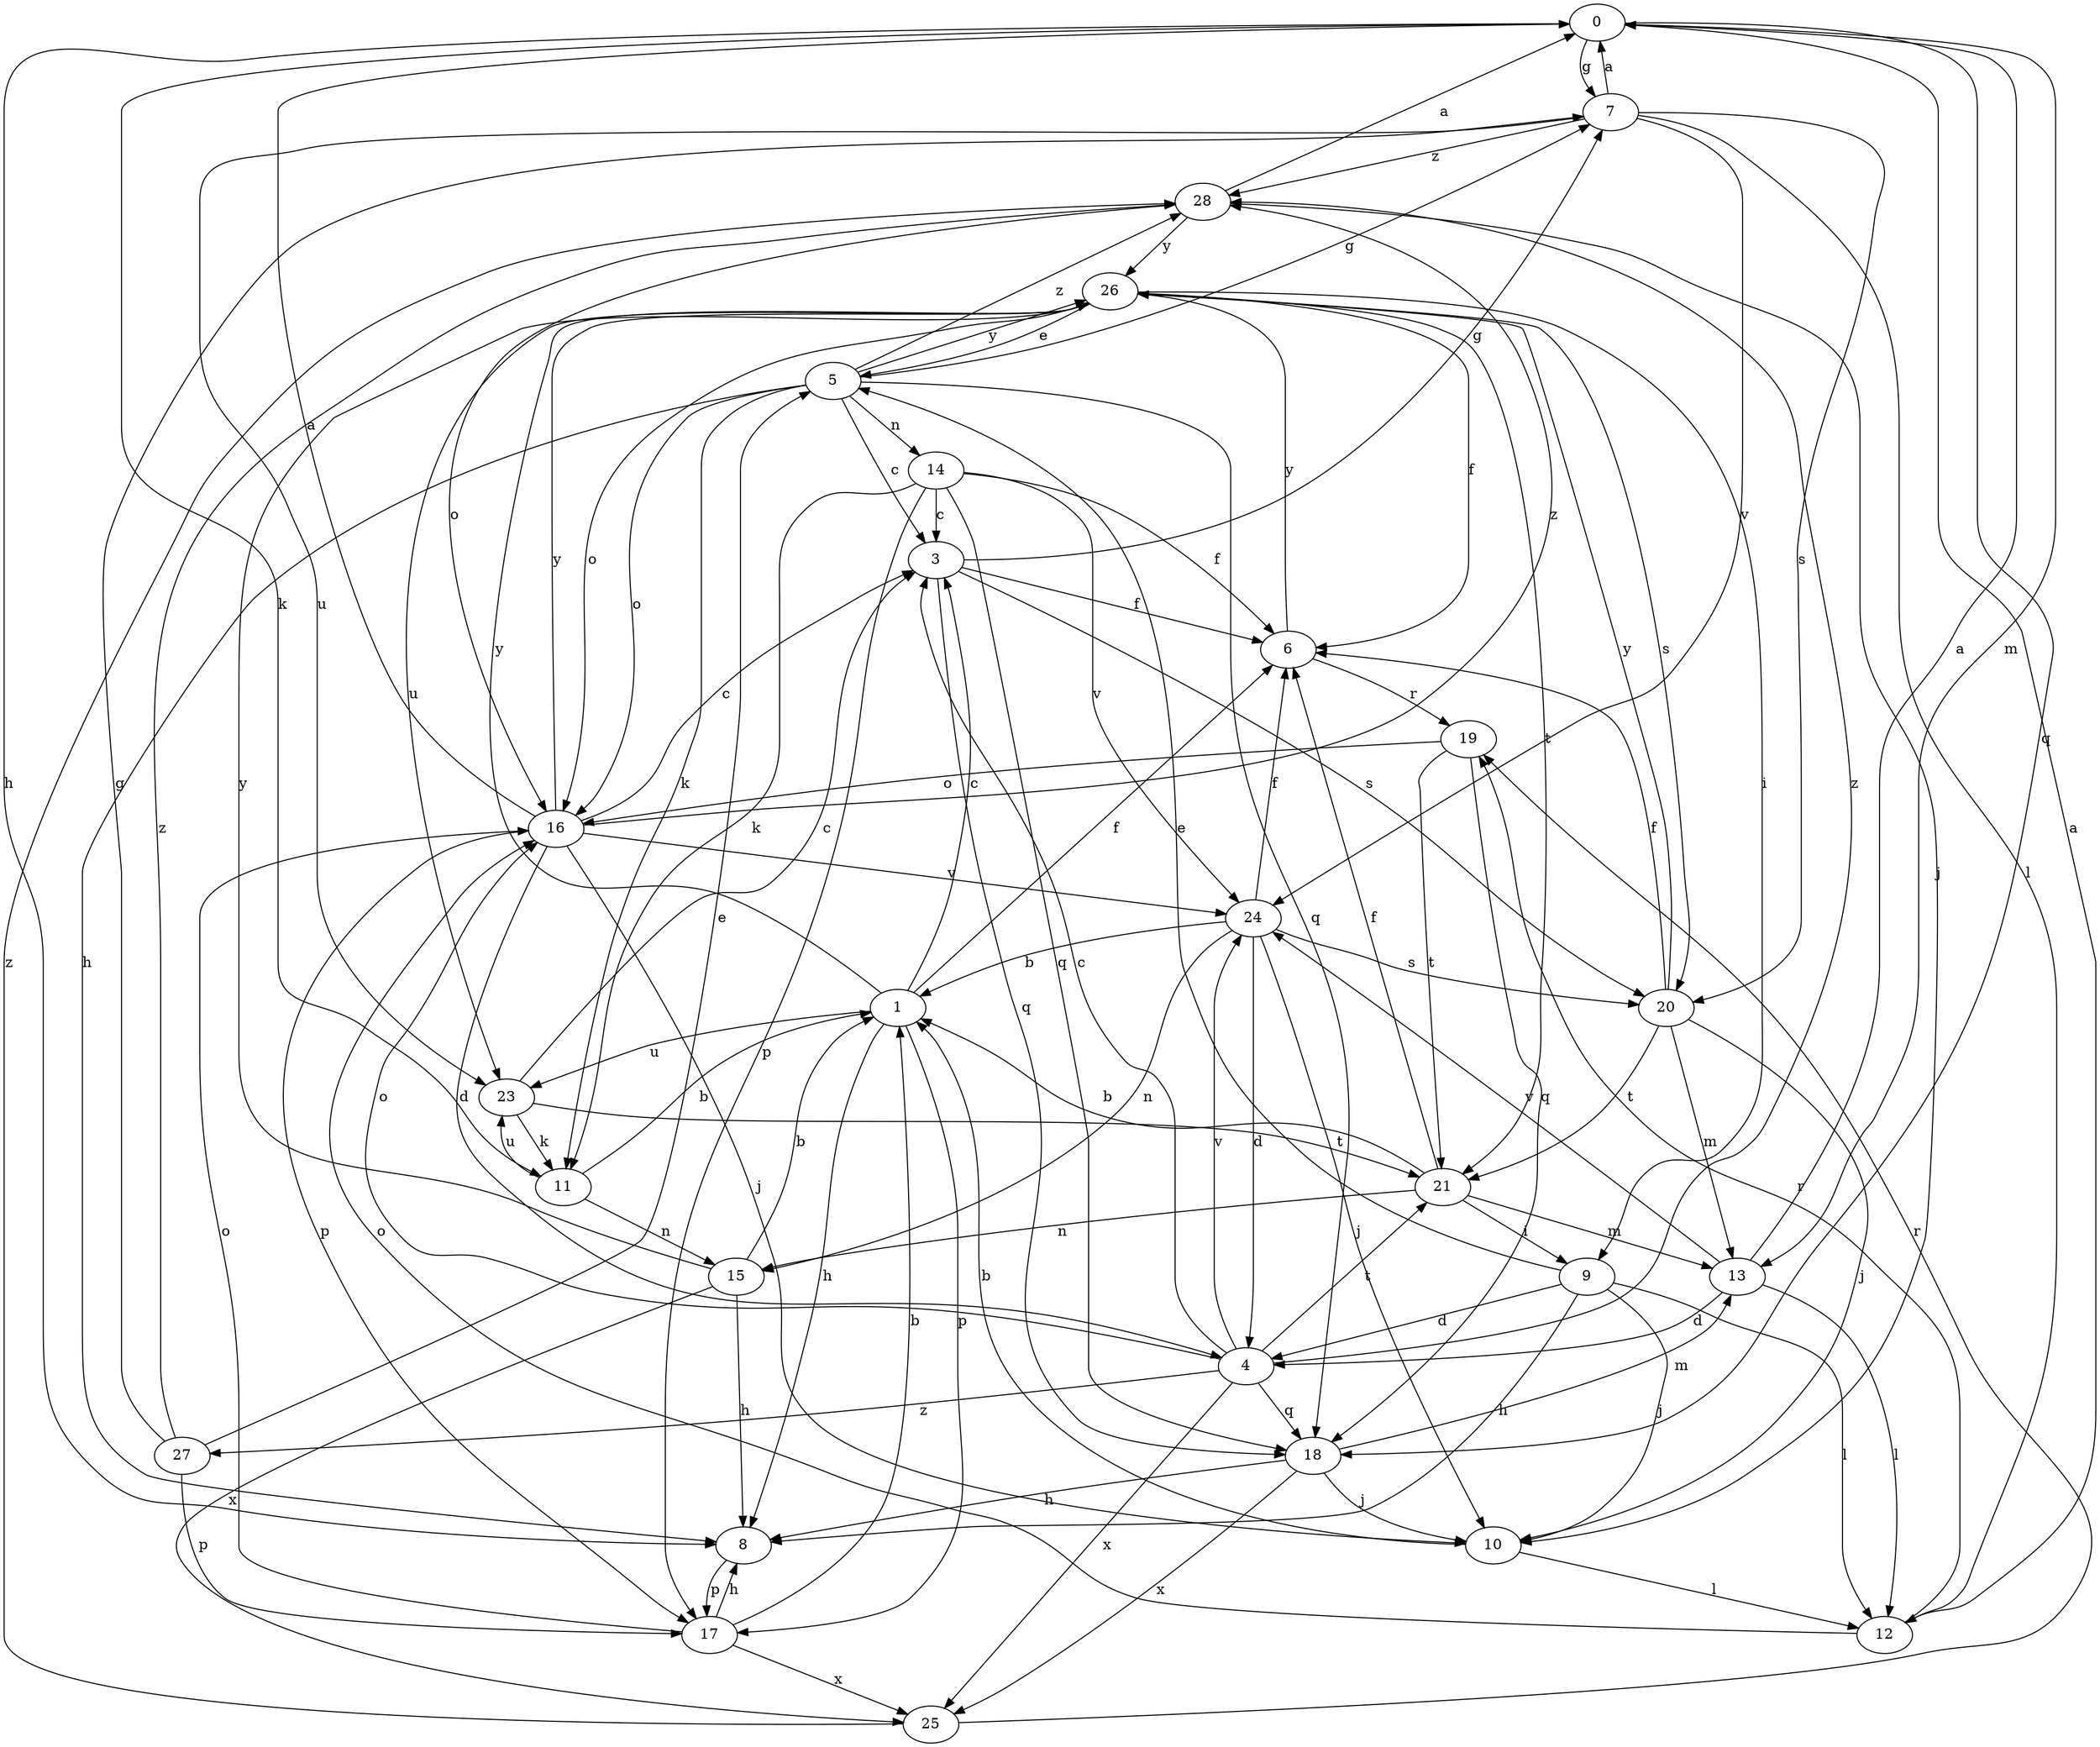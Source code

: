 strict digraph  {
0;
1;
3;
4;
5;
6;
7;
8;
9;
10;
11;
12;
13;
14;
15;
16;
17;
18;
19;
20;
21;
23;
24;
25;
26;
27;
28;
0 -> 7  [label=g];
0 -> 8  [label=h];
0 -> 11  [label=k];
0 -> 13  [label=m];
0 -> 18  [label=q];
1 -> 3  [label=c];
1 -> 6  [label=f];
1 -> 8  [label=h];
1 -> 17  [label=p];
1 -> 23  [label=u];
1 -> 26  [label=y];
3 -> 6  [label=f];
3 -> 7  [label=g];
3 -> 18  [label=q];
3 -> 20  [label=s];
4 -> 3  [label=c];
4 -> 16  [label=o];
4 -> 18  [label=q];
4 -> 21  [label=t];
4 -> 24  [label=v];
4 -> 25  [label=x];
4 -> 27  [label=z];
4 -> 28  [label=z];
5 -> 3  [label=c];
5 -> 7  [label=g];
5 -> 8  [label=h];
5 -> 11  [label=k];
5 -> 14  [label=n];
5 -> 16  [label=o];
5 -> 18  [label=q];
5 -> 26  [label=y];
5 -> 28  [label=z];
6 -> 19  [label=r];
6 -> 26  [label=y];
7 -> 0  [label=a];
7 -> 12  [label=l];
7 -> 20  [label=s];
7 -> 23  [label=u];
7 -> 24  [label=v];
7 -> 28  [label=z];
8 -> 17  [label=p];
9 -> 4  [label=d];
9 -> 5  [label=e];
9 -> 8  [label=h];
9 -> 10  [label=j];
9 -> 12  [label=l];
10 -> 1  [label=b];
10 -> 12  [label=l];
11 -> 1  [label=b];
11 -> 15  [label=n];
11 -> 23  [label=u];
12 -> 0  [label=a];
12 -> 16  [label=o];
12 -> 19  [label=r];
13 -> 0  [label=a];
13 -> 4  [label=d];
13 -> 12  [label=l];
13 -> 24  [label=v];
14 -> 3  [label=c];
14 -> 6  [label=f];
14 -> 11  [label=k];
14 -> 17  [label=p];
14 -> 18  [label=q];
14 -> 24  [label=v];
15 -> 1  [label=b];
15 -> 8  [label=h];
15 -> 25  [label=x];
15 -> 26  [label=y];
16 -> 0  [label=a];
16 -> 3  [label=c];
16 -> 4  [label=d];
16 -> 10  [label=j];
16 -> 17  [label=p];
16 -> 24  [label=v];
16 -> 26  [label=y];
16 -> 28  [label=z];
17 -> 1  [label=b];
17 -> 8  [label=h];
17 -> 16  [label=o];
17 -> 25  [label=x];
18 -> 8  [label=h];
18 -> 10  [label=j];
18 -> 13  [label=m];
18 -> 25  [label=x];
19 -> 16  [label=o];
19 -> 18  [label=q];
19 -> 21  [label=t];
20 -> 6  [label=f];
20 -> 10  [label=j];
20 -> 13  [label=m];
20 -> 21  [label=t];
20 -> 26  [label=y];
21 -> 1  [label=b];
21 -> 6  [label=f];
21 -> 9  [label=i];
21 -> 13  [label=m];
21 -> 15  [label=n];
23 -> 3  [label=c];
23 -> 11  [label=k];
23 -> 21  [label=t];
24 -> 1  [label=b];
24 -> 4  [label=d];
24 -> 6  [label=f];
24 -> 10  [label=j];
24 -> 15  [label=n];
24 -> 20  [label=s];
25 -> 19  [label=r];
25 -> 28  [label=z];
26 -> 5  [label=e];
26 -> 6  [label=f];
26 -> 9  [label=i];
26 -> 16  [label=o];
26 -> 20  [label=s];
26 -> 21  [label=t];
26 -> 23  [label=u];
27 -> 5  [label=e];
27 -> 7  [label=g];
27 -> 17  [label=p];
27 -> 28  [label=z];
28 -> 0  [label=a];
28 -> 10  [label=j];
28 -> 16  [label=o];
28 -> 26  [label=y];
}
